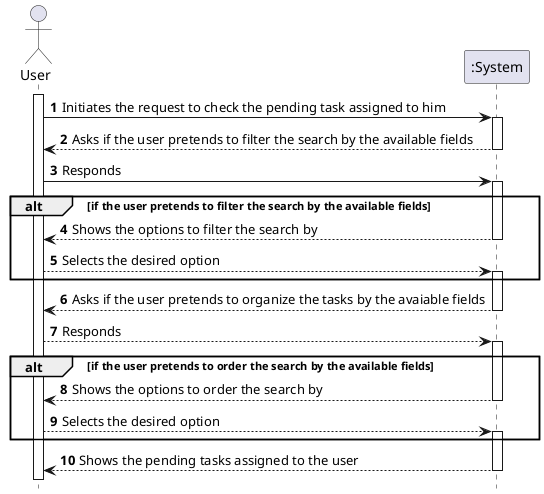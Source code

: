 @startuml
autonumber
hide footbox

actor "User" as USER

participant ":System" as SYST

activate USER
USER-> SYST : Initiates the request to check the pending task assigned to him
activate SYST
SYST --> USER: Asks if the user pretends to filter the search by the available fields
deactivate SYST

USER-> SYST : Responds
activate SYST

alt if the user pretends to filter the search by the available fields
    SYST --> USER: Shows the options to filter the search by
    deactivate SYST

    USER --> SYST: Selects the desired option
    activate SYST

end alt

SYST --> USER: Asks if the user pretends to organize the tasks by the avaiable fields
deactivate SYST

USER --> SYST: Responds
activate SYST

alt if the user pretends to order the search by the available fields
    SYST --> USER: Shows the options to order the search by
    deactivate SYST

    USER --> SYST: Selects the desired option
    activate SYST
end alt

SYST --> USER: Shows the pending tasks assigned to the user
deactivate SYST


@enduml
